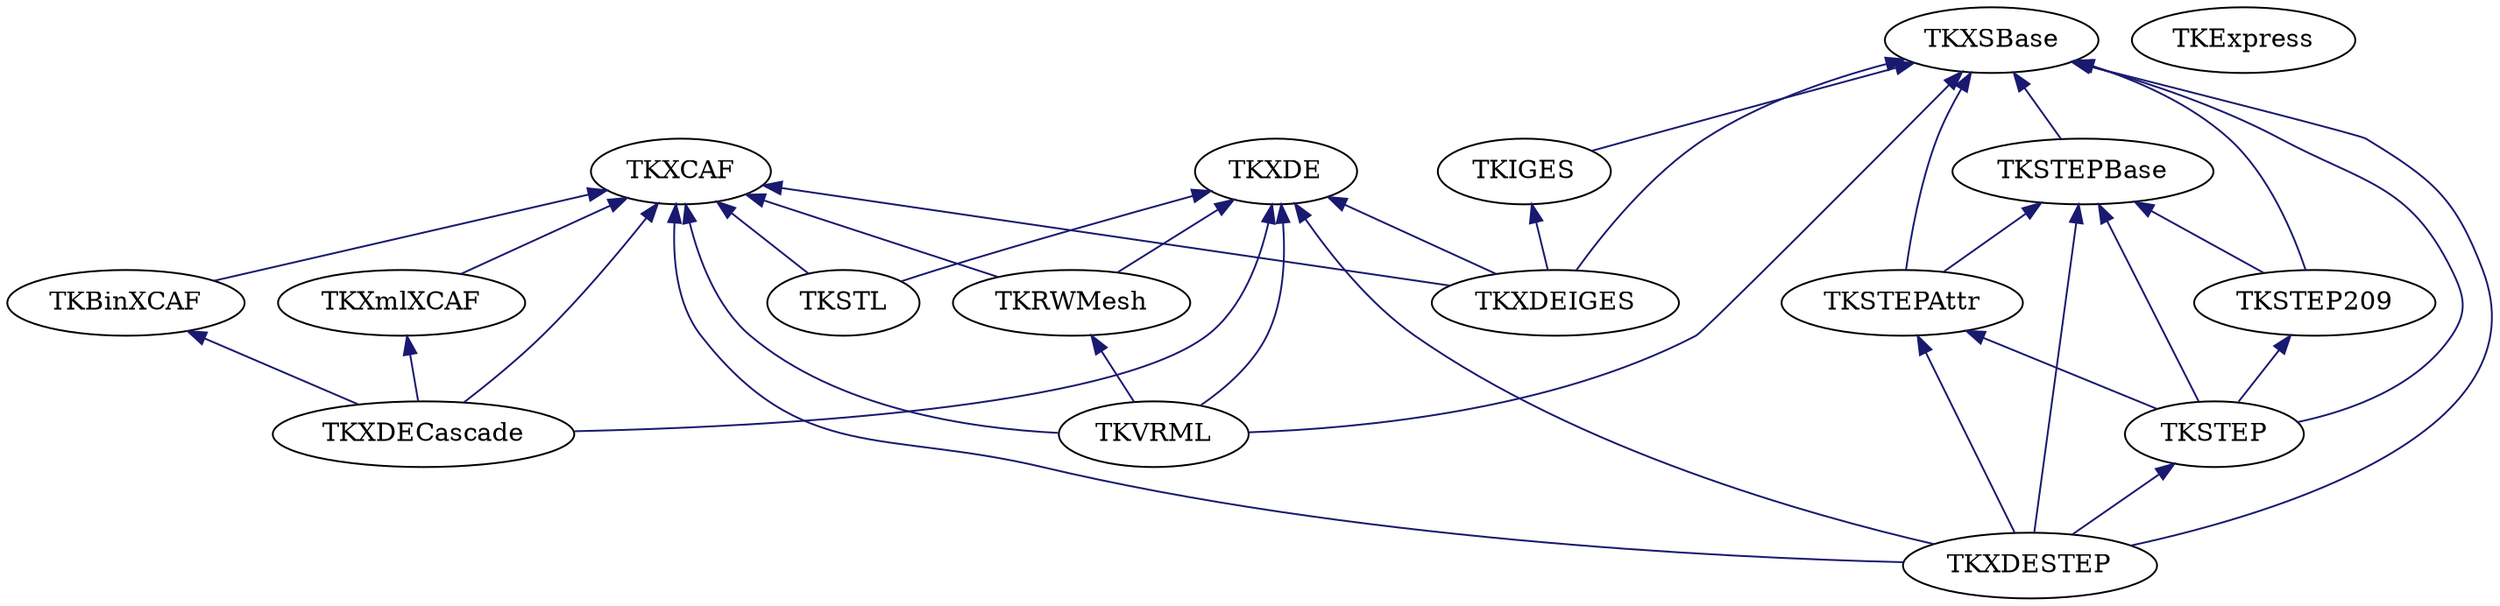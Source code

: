 digraph schema_DataExchange
{
	TKXSBase [ URL = "toolkit_tkxsbase.html" ]
	TKSTEPBase [ URL = "toolkit_tkstepbase.html" ]
	TKXSBase -> TKSTEPBase [ dir = "back", color = "midnightblue", style = "solid" ]
	TKSTEPAttr [ URL = "toolkit_tkstepattr.html" ]
	TKXSBase -> TKSTEPAttr [ dir = "back", color = "midnightblue", style = "solid" ]
	TKSTEPBase -> TKSTEPAttr [ dir = "back", color = "midnightblue", style = "solid" ]
	TKSTEP209 [ URL = "toolkit_tkstep209.html" ]
	TKXSBase -> TKSTEP209 [ dir = "back", color = "midnightblue", style = "solid" ]
	TKSTEPBase -> TKSTEP209 [ dir = "back", color = "midnightblue", style = "solid" ]
	TKSTEP [ URL = "toolkit_tkstep.html" ]
	TKSTEPAttr -> TKSTEP [ dir = "back", color = "midnightblue", style = "solid" ]
	TKSTEP209 -> TKSTEP [ dir = "back", color = "midnightblue", style = "solid" ]
	TKSTEPBase -> TKSTEP [ dir = "back", color = "midnightblue", style = "solid" ]
	TKXSBase -> TKSTEP [ dir = "back", color = "midnightblue", style = "solid" ]
	TKIGES [ URL = "toolkit_tkiges.html" ]
	TKXSBase -> TKIGES [ dir = "back", color = "midnightblue", style = "solid" ]
	TKXCAF [ URL = "toolkit_tkxcaf.html" ]
	TKXDEIGES [ URL = "toolkit_tkxdeiges.html" ]
	TKXDE -> TKXDEIGES [ dir = "back", color = "midnightblue", style = "solid" ]
	TKXSBase -> TKXDEIGES [ dir = "back", color = "midnightblue", style = "solid" ]
	TKXCAF -> TKXDEIGES [ dir = "back", color = "midnightblue", style = "solid" ]
	TKIGES -> TKXDEIGES [ dir = "back", color = "midnightblue", style = "solid" ]
	TKXDESTEP [ URL = "toolkit_tkxdestep.html" ]
	TKXDE -> TKXDESTEP [ dir = "back", color = "midnightblue", style = "solid" ]
	TKSTEPAttr -> TKXDESTEP [ dir = "back", color = "midnightblue", style = "solid" ]
	TKXSBase -> TKXDESTEP [ dir = "back", color = "midnightblue", style = "solid" ]
	TKSTEPBase -> TKXDESTEP [ dir = "back", color = "midnightblue", style = "solid" ]
	TKXCAF -> TKXDESTEP [ dir = "back", color = "midnightblue", style = "solid" ]
	TKSTEP -> TKXDESTEP [ dir = "back", color = "midnightblue", style = "solid" ]
	TKXDE [ URL = "toolkit_tkxde.html" ]
	TKXDECascade [ URL = "toolkit_tkxdecascade.html" ]
	TKBinXCAF -> TKXDECascade [ dir = "back", color = "midnightblue", style = "solid" ]
	TKXmlXCAF -> TKXDECascade [ dir = "back", color = "midnightblue", style = "solid" ]
	TKXDE -> TKXDECascade [ dir = "back", color = "midnightblue", style = "solid" ]
	TKXCAF -> TKXDECascade [ dir = "back", color = "midnightblue", style = "solid" ]
	TKSTL [ URL = "toolkit_tkstl.html" ]
	TKXDE -> TKSTL [ dir = "back", color = "midnightblue", style = "solid" ]
	TKXCAF -> TKSTL [ dir = "back", color = "midnightblue", style = "solid" ]
	TKVRML [ URL = "toolkit_tkvrml.html" ]
	TKXDE -> TKVRML [ dir = "back", color = "midnightblue", style = "solid" ]
	TKRWMesh -> TKVRML [ dir = "back", color = "midnightblue", style = "solid" ]
	TKXCAF -> TKVRML [ dir = "back", color = "midnightblue", style = "solid" ]
	TKXSBase -> TKVRML [ dir = "back", color = "midnightblue", style = "solid" ]
	TKXmlXCAF [ URL = "toolkit_tkxmlxcaf.html" ]
	TKXCAF -> TKXmlXCAF [ dir = "back", color = "midnightblue", style = "solid" ]
	TKBinXCAF [ URL = "toolkit_tkbinxcaf.html" ]
	TKXCAF -> TKBinXCAF [ dir = "back", color = "midnightblue", style = "solid" ]
	TKRWMesh [ URL = "toolkit_tkrwmesh.html" ]
	TKXCAF -> TKRWMesh [ dir = "back", color = "midnightblue", style = "solid" ]
	TKXDE -> TKRWMesh [ dir = "back", color = "midnightblue", style = "solid" ]
	TKExpress [ URL = "toolkit_tkexpress.html" ]
}
